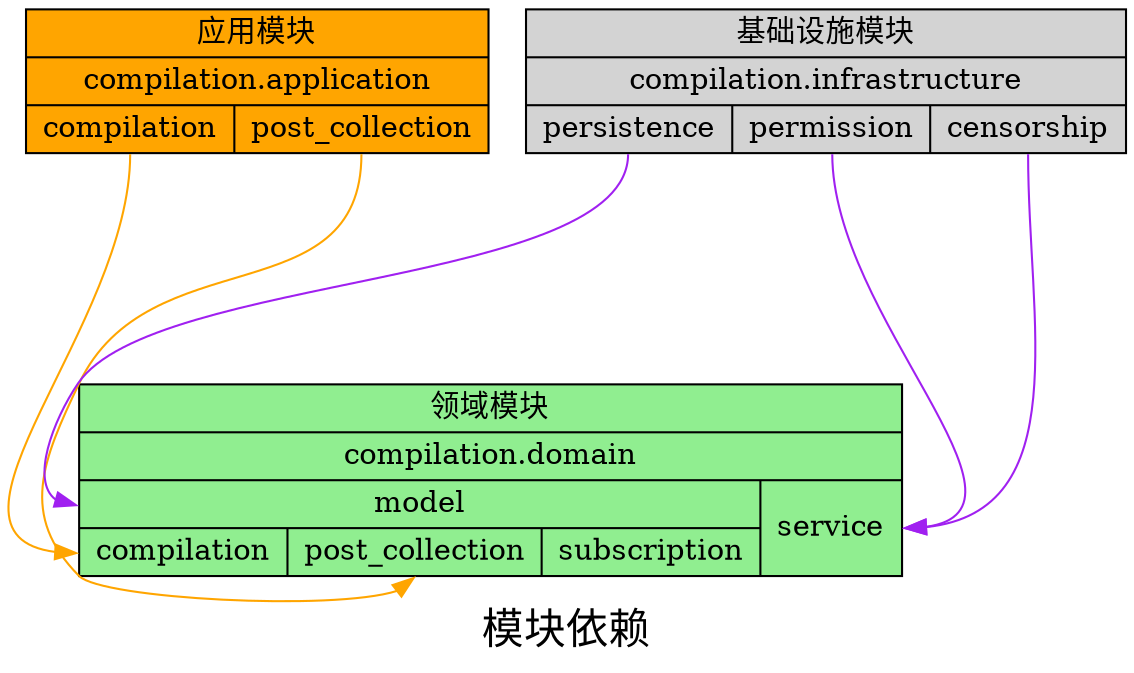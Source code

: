 digraph arch_dep {
    
    node[shape=record;style=filled]

    app[label="{应用模块 | <root> compilation.application|{<c> compilation|<p> post_collection}}"; fillcolor=orange]

    
    infr[label="{基础设施模块|<root> compilation.infrastructure|{<db>persistence|<perm>permission|<censor>censorship}}"; fillcolor=lightgrey; ]
    
    domain[label="{领域模块|<root> compilation.domain| {{<model> model|{<c>compilation|<p>post_collection|subscription}}|<service> service}}"; fillcolor=lightgreen]

    edge[minlen=3;color=orange]
    app:c->domain:c
    app:p->domain:p
    edge[color=purple]
    infr:db->domain:model
    infr:perm->domain:service
    infr:censor->domain:service

    fontsize=20;
    label = "模块依赖";
}